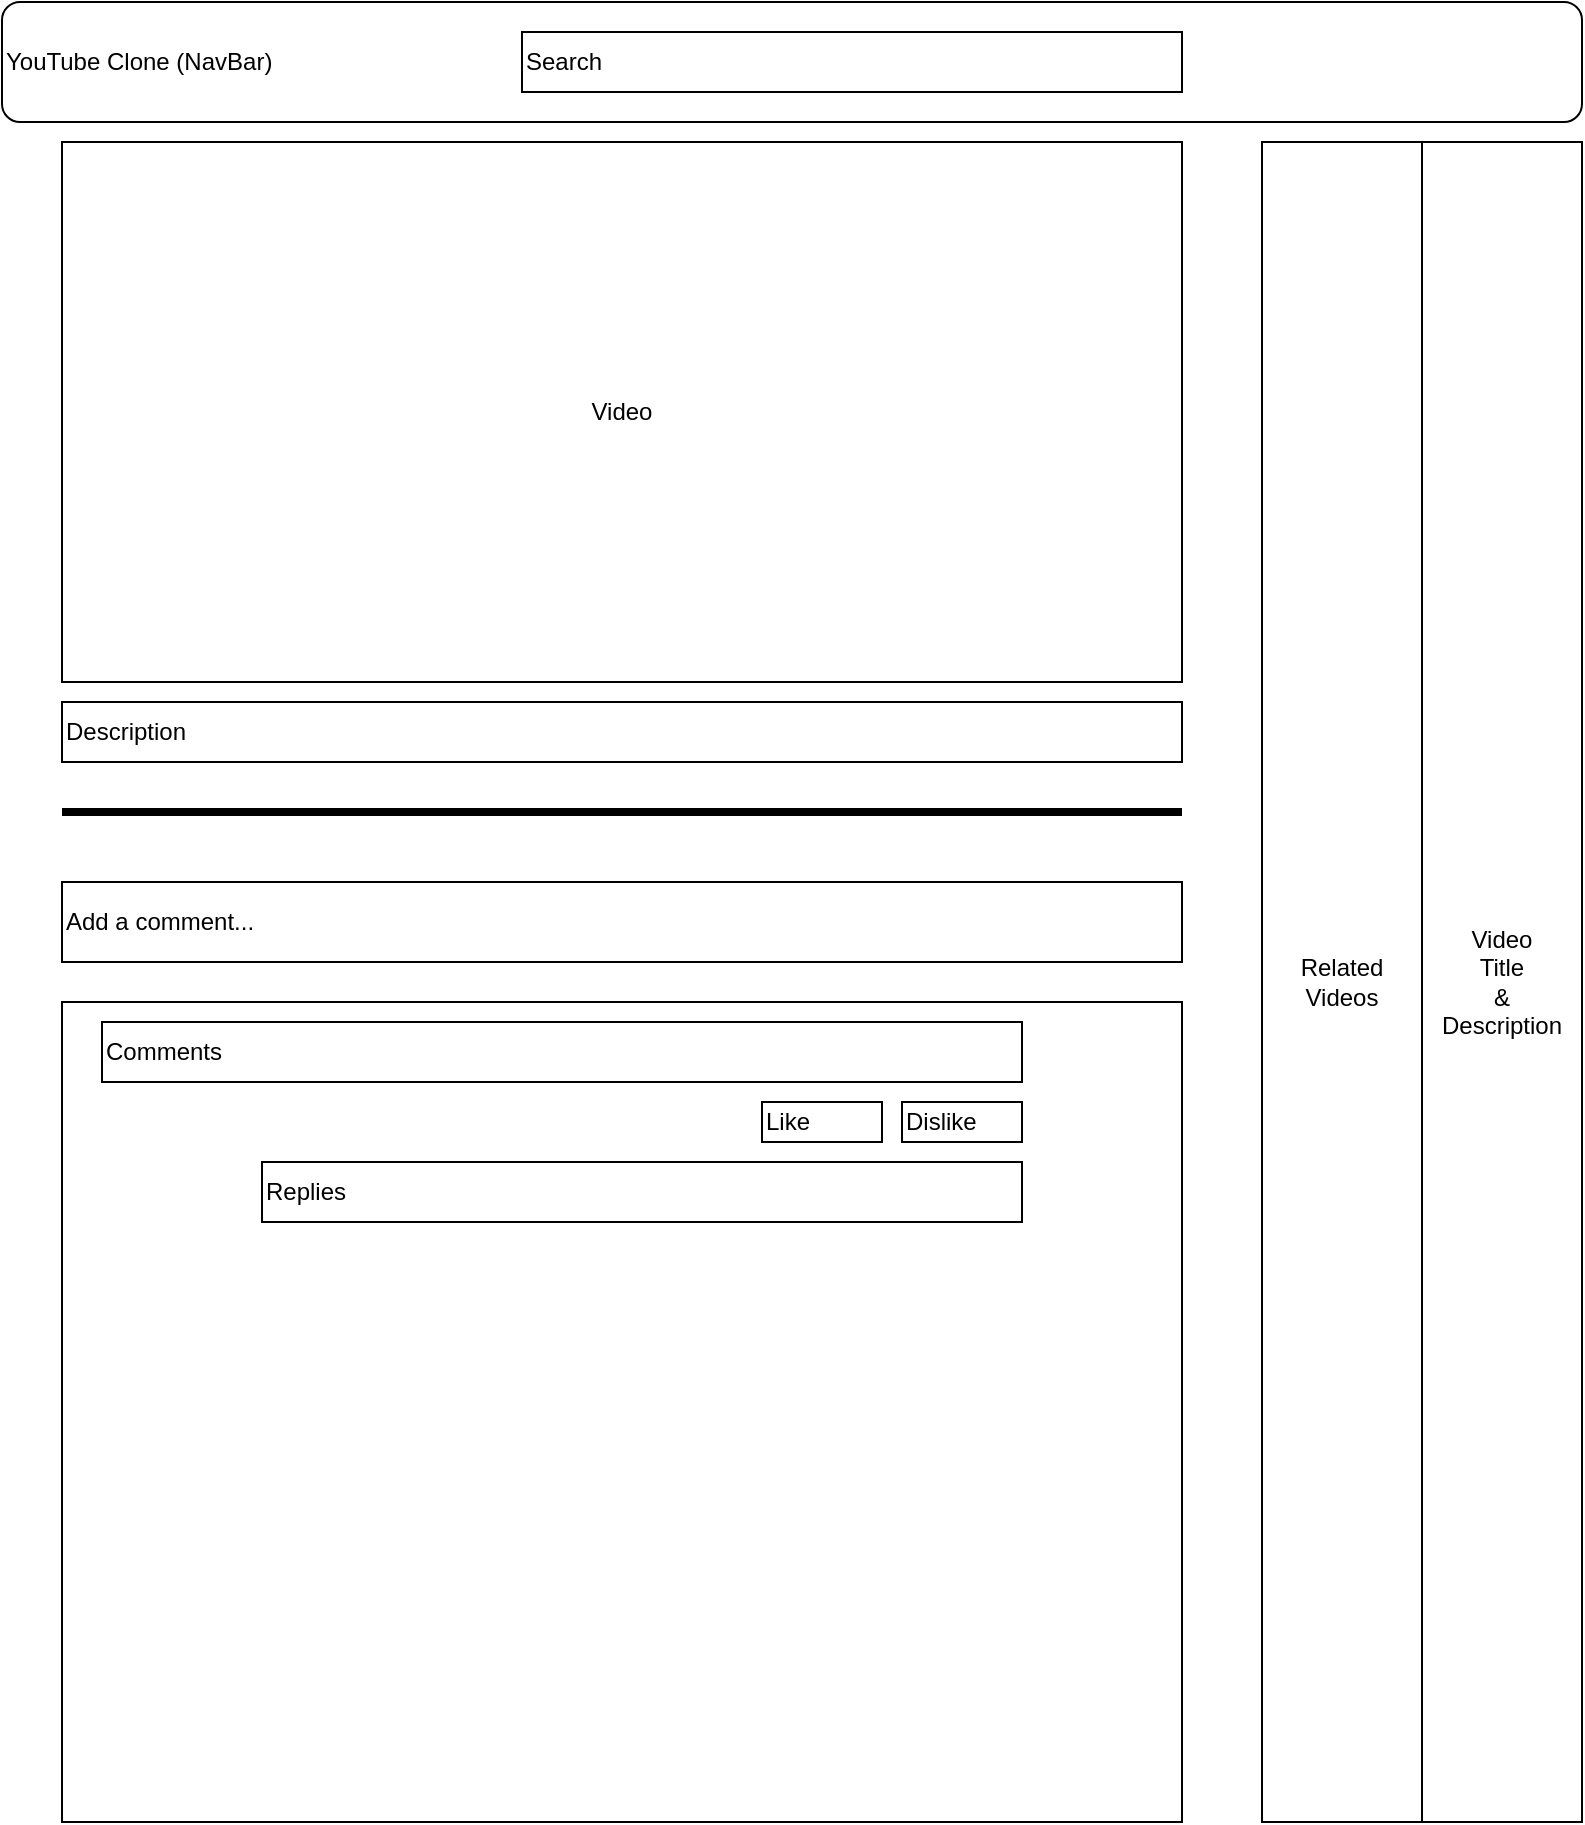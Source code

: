 <mxfile version="15.8.4" type="device"><diagram id="wkijKLd-GDqpT_y_7AnK" name="Page-1"><mxGraphModel dx="868" dy="393" grid="1" gridSize="10" guides="1" tooltips="1" connect="1" arrows="1" fold="1" page="1" pageScale="1" pageWidth="850" pageHeight="1100" math="0" shadow="0"><root><mxCell id="0"/><mxCell id="1" parent="0"/><mxCell id="kXG8NAhjR5JGR6lA3ffF-1" value="YouTube Clone (NavBar)" style="rounded=1;whiteSpace=wrap;html=1;align=left;" vertex="1" parent="1"><mxGeometry x="10" y="10" width="790" height="60" as="geometry"/></mxCell><mxCell id="kXG8NAhjR5JGR6lA3ffF-3" value="Video" style="rounded=0;whiteSpace=wrap;html=1;align=center;" vertex="1" parent="1"><mxGeometry x="40" y="80" width="560" height="270" as="geometry"/></mxCell><mxCell id="kXG8NAhjR5JGR6lA3ffF-4" value="Description" style="rounded=0;whiteSpace=wrap;html=1;align=left;" vertex="1" parent="1"><mxGeometry x="40" y="360" width="560" height="30" as="geometry"/></mxCell><mxCell id="kXG8NAhjR5JGR6lA3ffF-9" value="" style="line;strokeWidth=4;html=1;perimeter=backbonePerimeter;points=[];outlineConnect=0;align=left;" vertex="1" parent="1"><mxGeometry x="40" y="410" width="560" height="10" as="geometry"/></mxCell><mxCell id="kXG8NAhjR5JGR6lA3ffF-23" value="Related Videos" style="rounded=0;whiteSpace=wrap;html=1;align=center;" vertex="1" parent="1"><mxGeometry x="640" y="80" width="80" height="840" as="geometry"/></mxCell><mxCell id="kXG8NAhjR5JGR6lA3ffF-24" value="Video&lt;br&gt;Title&lt;br&gt;&amp;amp;&lt;br&gt;Description" style="rounded=0;whiteSpace=wrap;html=1;align=center;" vertex="1" parent="1"><mxGeometry x="720" y="80" width="80" height="840" as="geometry"/></mxCell><mxCell id="kXG8NAhjR5JGR6lA3ffF-25" value="Add a comment..." style="rounded=0;whiteSpace=wrap;html=1;align=left;" vertex="1" parent="1"><mxGeometry x="40" y="450" width="560" height="40" as="geometry"/></mxCell><mxCell id="kXG8NAhjR5JGR6lA3ffF-26" value="" style="rounded=0;whiteSpace=wrap;html=1;align=left;" vertex="1" parent="1"><mxGeometry x="40" y="510" width="560" height="410" as="geometry"/></mxCell><mxCell id="kXG8NAhjR5JGR6lA3ffF-27" value="Search" style="rounded=0;whiteSpace=wrap;html=1;align=left;" vertex="1" parent="1"><mxGeometry x="270" y="25" width="330" height="30" as="geometry"/></mxCell><mxCell id="kXG8NAhjR5JGR6lA3ffF-28" value="Comments" style="rounded=0;whiteSpace=wrap;html=1;align=left;" vertex="1" parent="1"><mxGeometry x="60" y="520" width="460" height="30" as="geometry"/></mxCell><mxCell id="kXG8NAhjR5JGR6lA3ffF-29" value="Like" style="rounded=0;whiteSpace=wrap;html=1;align=left;" vertex="1" parent="1"><mxGeometry x="390" y="560" width="60" height="20" as="geometry"/></mxCell><mxCell id="kXG8NAhjR5JGR6lA3ffF-30" value="Dislike" style="rounded=0;whiteSpace=wrap;html=1;align=left;" vertex="1" parent="1"><mxGeometry x="460" y="560" width="60" height="20" as="geometry"/></mxCell><mxCell id="kXG8NAhjR5JGR6lA3ffF-33" value="Replies" style="rounded=0;whiteSpace=wrap;html=1;align=left;" vertex="1" parent="1"><mxGeometry x="140" y="590" width="380" height="30" as="geometry"/></mxCell></root></mxGraphModel></diagram></mxfile>